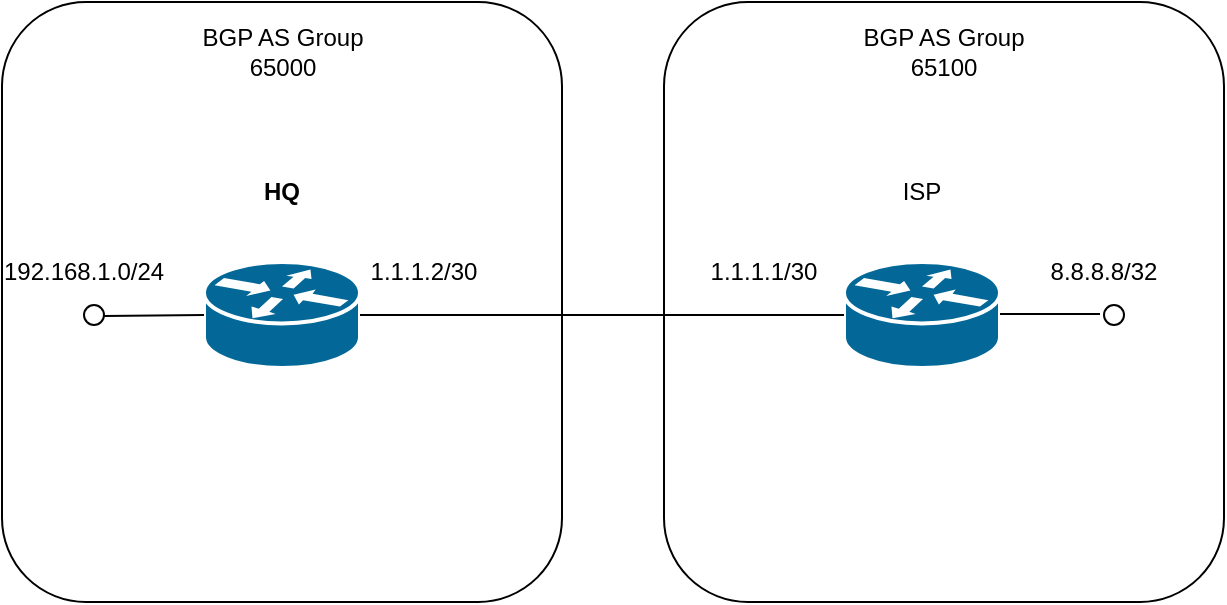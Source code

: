 <mxfile version="26.0.13">
  <diagram name="Page-1" id="qEPpOTGTCNY5_p1U7Fa_">
    <mxGraphModel dx="1674" dy="746" grid="1" gridSize="10" guides="1" tooltips="1" connect="1" arrows="1" fold="1" page="1" pageScale="1" pageWidth="850" pageHeight="1100" math="0" shadow="0">
      <root>
        <mxCell id="0" />
        <mxCell id="1" parent="0" />
        <mxCell id="QOCwkZVWmm1gbLnobCOZ-17" value="" style="rounded=1;whiteSpace=wrap;html=1;" vertex="1" parent="1">
          <mxGeometry x="470" y="150" width="280" height="300" as="geometry" />
        </mxCell>
        <mxCell id="QOCwkZVWmm1gbLnobCOZ-15" value="" style="rounded=1;whiteSpace=wrap;html=1;" vertex="1" parent="1">
          <mxGeometry x="139" y="150" width="280" height="300" as="geometry" />
        </mxCell>
        <mxCell id="QOCwkZVWmm1gbLnobCOZ-1" value="" style="shape=mxgraph.cisco.routers.router;sketch=0;html=1;pointerEvents=1;dashed=0;fillColor=#036897;strokeColor=#ffffff;strokeWidth=2;verticalLabelPosition=bottom;verticalAlign=top;align=center;outlineConnect=0;" vertex="1" parent="1">
          <mxGeometry x="240" y="280" width="78" height="53" as="geometry" />
        </mxCell>
        <mxCell id="QOCwkZVWmm1gbLnobCOZ-2" value="" style="shape=mxgraph.cisco.routers.router;sketch=0;html=1;pointerEvents=1;dashed=0;fillColor=#036897;strokeColor=#ffffff;strokeWidth=2;verticalLabelPosition=bottom;verticalAlign=top;align=center;outlineConnect=0;" vertex="1" parent="1">
          <mxGeometry x="560" y="280" width="78" height="53" as="geometry" />
        </mxCell>
        <mxCell id="QOCwkZVWmm1gbLnobCOZ-3" value="" style="endArrow=none;html=1;rounded=0;exitX=1;exitY=0.5;exitDx=0;exitDy=0;exitPerimeter=0;entryX=0;entryY=0.5;entryDx=0;entryDy=0;entryPerimeter=0;" edge="1" parent="1" source="QOCwkZVWmm1gbLnobCOZ-1" target="QOCwkZVWmm1gbLnobCOZ-2">
          <mxGeometry width="50" height="50" relative="1" as="geometry">
            <mxPoint x="400" y="410" as="sourcePoint" />
            <mxPoint x="450" y="360" as="targetPoint" />
          </mxGeometry>
        </mxCell>
        <mxCell id="QOCwkZVWmm1gbLnobCOZ-4" value="" style="endArrow=none;html=1;rounded=0;entryX=0;entryY=0.5;entryDx=0;entryDy=0;entryPerimeter=0;" edge="1" parent="1" target="QOCwkZVWmm1gbLnobCOZ-1">
          <mxGeometry width="50" height="50" relative="1" as="geometry">
            <mxPoint x="190" y="307" as="sourcePoint" />
            <mxPoint x="450" y="360" as="targetPoint" />
          </mxGeometry>
        </mxCell>
        <mxCell id="QOCwkZVWmm1gbLnobCOZ-5" value="HQ" style="text;html=1;align=center;verticalAlign=middle;whiteSpace=wrap;rounded=0;fontStyle=1" vertex="1" parent="1">
          <mxGeometry x="249" y="230" width="60" height="30" as="geometry" />
        </mxCell>
        <mxCell id="QOCwkZVWmm1gbLnobCOZ-6" value="ISP" style="text;html=1;align=center;verticalAlign=middle;whiteSpace=wrap;rounded=0;" vertex="1" parent="1">
          <mxGeometry x="569" y="230" width="60" height="30" as="geometry" />
        </mxCell>
        <mxCell id="QOCwkZVWmm1gbLnobCOZ-7" value="192.168.1.0/24" style="text;html=1;align=center;verticalAlign=middle;whiteSpace=wrap;rounded=0;" vertex="1" parent="1">
          <mxGeometry x="140" y="270" width="80" height="30" as="geometry" />
        </mxCell>
        <mxCell id="QOCwkZVWmm1gbLnobCOZ-8" value="" style="ellipse;whiteSpace=wrap;html=1;aspect=fixed;" vertex="1" parent="1">
          <mxGeometry x="180" y="301.5" width="10" height="10" as="geometry" />
        </mxCell>
        <mxCell id="QOCwkZVWmm1gbLnobCOZ-9" value="1.1.1.2/30" style="text;html=1;align=center;verticalAlign=middle;whiteSpace=wrap;rounded=0;" vertex="1" parent="1">
          <mxGeometry x="320" y="270" width="60" height="30" as="geometry" />
        </mxCell>
        <mxCell id="QOCwkZVWmm1gbLnobCOZ-10" value="1.1.1.1/30" style="text;html=1;align=center;verticalAlign=middle;whiteSpace=wrap;rounded=0;" vertex="1" parent="1">
          <mxGeometry x="490" y="270" width="60" height="30" as="geometry" />
        </mxCell>
        <mxCell id="QOCwkZVWmm1gbLnobCOZ-12" value="8.8.8.8/32" style="text;html=1;align=center;verticalAlign=middle;whiteSpace=wrap;rounded=0;" vertex="1" parent="1">
          <mxGeometry x="650" y="270" width="80" height="30" as="geometry" />
        </mxCell>
        <mxCell id="QOCwkZVWmm1gbLnobCOZ-13" value="" style="ellipse;whiteSpace=wrap;html=1;aspect=fixed;" vertex="1" parent="1">
          <mxGeometry x="690" y="301.5" width="10" height="10" as="geometry" />
        </mxCell>
        <mxCell id="QOCwkZVWmm1gbLnobCOZ-14" value="" style="endArrow=none;html=1;rounded=0;entryX=0;entryY=0.5;entryDx=0;entryDy=0;entryPerimeter=0;" edge="1" parent="1">
          <mxGeometry width="50" height="50" relative="1" as="geometry">
            <mxPoint x="638" y="306" as="sourcePoint" />
            <mxPoint x="688" y="306" as="targetPoint" />
          </mxGeometry>
        </mxCell>
        <mxCell id="QOCwkZVWmm1gbLnobCOZ-16" value="BGP AS Group 65000" style="text;html=1;align=center;verticalAlign=middle;whiteSpace=wrap;rounded=0;" vertex="1" parent="1">
          <mxGeometry x="223.5" y="160" width="111" height="30" as="geometry" />
        </mxCell>
        <mxCell id="QOCwkZVWmm1gbLnobCOZ-18" value="BGP AS Group&lt;div&gt;65100&lt;/div&gt;" style="text;html=1;align=center;verticalAlign=middle;whiteSpace=wrap;rounded=0;" vertex="1" parent="1">
          <mxGeometry x="564" y="160" width="92" height="30" as="geometry" />
        </mxCell>
      </root>
    </mxGraphModel>
  </diagram>
</mxfile>
